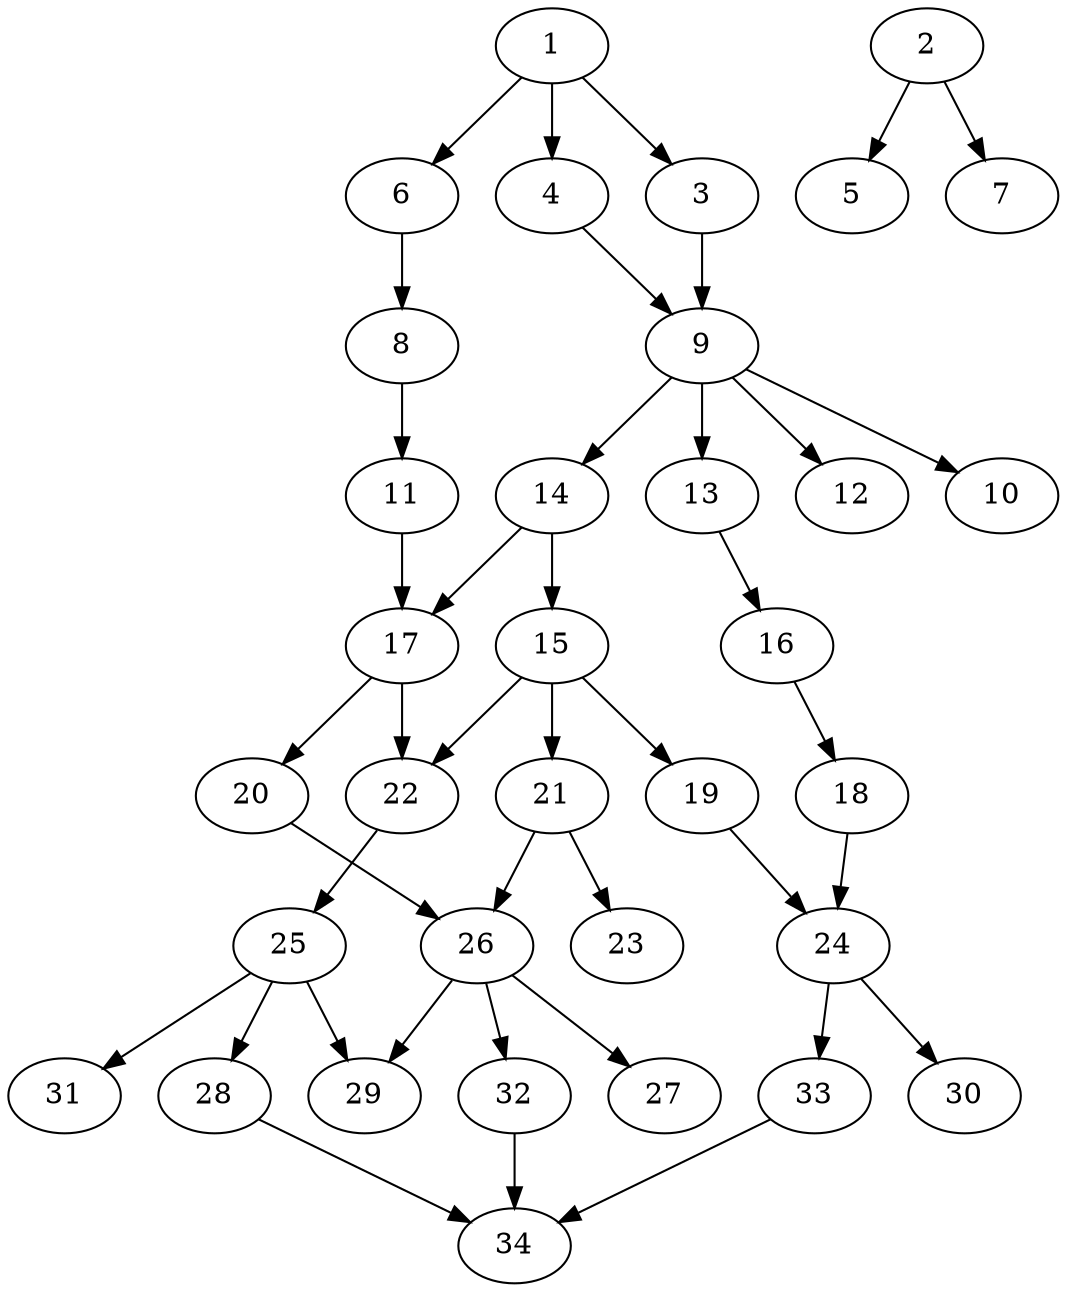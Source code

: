 // DAG (tier=2-normal, mode=compute, n=34, ccr=0.357, fat=0.506, density=0.420, regular=0.411, jump=0.140, mindata=524288, maxdata=8388608)
// DAG automatically generated by daggen at Sun Aug 24 16:33:33 2025
// /home/ermia/Project/Environments/daggen/bin/daggen --dot --ccr 0.357 --fat 0.506 --regular 0.411 --density 0.420 --jump 0.140 --mindata 524288 --maxdata 8388608 -n 34 
digraph G {
  1 [size="292027539814860455936", alpha="0.12", expect_size="146013769907430227968"]
  1 -> 3 [size ="352132297392128"]
  1 -> 4 [size ="352132297392128"]
  1 -> 6 [size ="352132297392128"]
  2 [size="12653380760520810", alpha="0.17", expect_size="6326690380260405"]
  2 -> 5 [size ="200835430612992"]
  2 -> 7 [size ="200835430612992"]
  3 [size="150047921058872352", alpha="0.16", expect_size="75023960529436176"]
  3 -> 9 [size ="181226681925632"]
  4 [size="550993692414112169984", alpha="0.13", expect_size="275496846207056084992"]
  4 -> 9 [size ="537676520357888"]
  5 [size="6834691780954569", alpha="0.04", expect_size="3417345890477284"]
  6 [size="84361461139754713088", alpha="0.03", expect_size="42180730569877356544"]
  6 -> 8 [size ="153881371738112"]
  7 [size="94874720180042203136", alpha="0.00", expect_size="47437360090021101568"]
  8 [size="109632719564047344", alpha="0.03", expect_size="54816359782023672"]
  8 -> 11 [size ="88495653650432"]
  9 [size="75255782236286353408", alpha="0.01", expect_size="37627891118143176704"]
  9 -> 10 [size ="142599029522432"]
  9 -> 12 [size ="142599029522432"]
  9 -> 13 [size ="142599029522432"]
  9 -> 14 [size ="142599029522432"]
  10 [size="6775780870459941", alpha="0.19", expect_size="3387890435229970"]
  11 [size="51259704764228", alpha="0.20", expect_size="25629852382114"]
  11 -> 17 [size ="3308332777472"]
  12 [size="2682901504860794", alpha="0.05", expect_size="1341450752430397"]
  13 [size="980657596786635520", alpha="0.05", expect_size="490328798393317760"]
  13 -> 16 [size ="349528339251200"]
  14 [size="6113710891516930", alpha="0.19", expect_size="3056855445758465"]
  14 -> 15 [size ="118531710517248"]
  14 -> 17 [size ="118531710517248"]
  15 [size="862763282831045632", alpha="0.02", expect_size="431381641415522816"]
  15 -> 19 [size ="344349413998592"]
  15 -> 21 [size ="344349413998592"]
  15 -> 22 [size ="344349413998592"]
  16 [size="10596971333025792000", alpha="0.14", expect_size="5298485666512896000"]
  16 -> 18 [size ="38596195123200"]
  17 [size="17587526328592516", alpha="0.14", expect_size="8793763164296258"]
  17 -> 20 [size ="47796350615552"]
  17 -> 22 [size ="47796350615552"]
  18 [size="16735663705905846", alpha="0.17", expect_size="8367831852952923"]
  18 -> 24 [size ="403676334129152"]
  19 [size="445803693184145280", alpha="0.19", expect_size="222901846592072640"]
  19 -> 24 [size ="315012228841472"]
  20 [size="93155252252500160", alpha="0.01", expect_size="46577626126250080"]
  20 -> 26 [size ="62840480202752"]
  21 [size="255708263442270432", alpha="0.17", expect_size="127854131721135216"]
  21 -> 23 [size ="125960192000000"]
  21 -> 26 [size ="125960192000000"]
  22 [size="6927408853171713", alpha="0.05", expect_size="3463704426585856"]
  22 -> 25 [size ="138342582714368"]
  23 [size="141680199930168213504", alpha="0.16", expect_size="70840099965084106752"]
  24 [size="111407955661161496576", alpha="0.16", expect_size="55703977830580748288"]
  24 -> 30 [size ="185225506193408"]
  24 -> 33 [size ="185225506193408"]
  25 [size="4725543208810285", alpha="0.09", expect_size="2362771604405142"]
  25 -> 28 [size ="235369316483072"]
  25 -> 29 [size ="235369316483072"]
  25 -> 31 [size ="235369316483072"]
  26 [size="331107328031125929984", alpha="0.11", expect_size="165553664015562964992"]
  26 -> 27 [size ="382885731237888"]
  26 -> 29 [size ="382885731237888"]
  26 -> 32 [size ="382885731237888"]
  27 [size="109568877635261431808", alpha="0.17", expect_size="54784438817630715904"]
  28 [size="533520156716999936", alpha="0.01", expect_size="266760078358499968"]
  28 -> 34 [size ="239654351667200"]
  29 [size="2498107965596544", alpha="0.18", expect_size="1249053982798272"]
  30 [size="1199116142159687936", alpha="0.11", expect_size="599558071079843968"]
  31 [size="5120154924727500", alpha="0.01", expect_size="2560077462363750"]
  32 [size="1732981419103223808", alpha="0.14", expect_size="866490709551611904"]
  32 -> 34 [size ="11542129016832"]
  33 [size="11470767762044138", alpha="0.18", expect_size="5735383881022069"]
  33 -> 34 [size ="11839211569152"]
  34 [size="171487755255841344", alpha="0.19", expect_size="85743877627920672"]
}